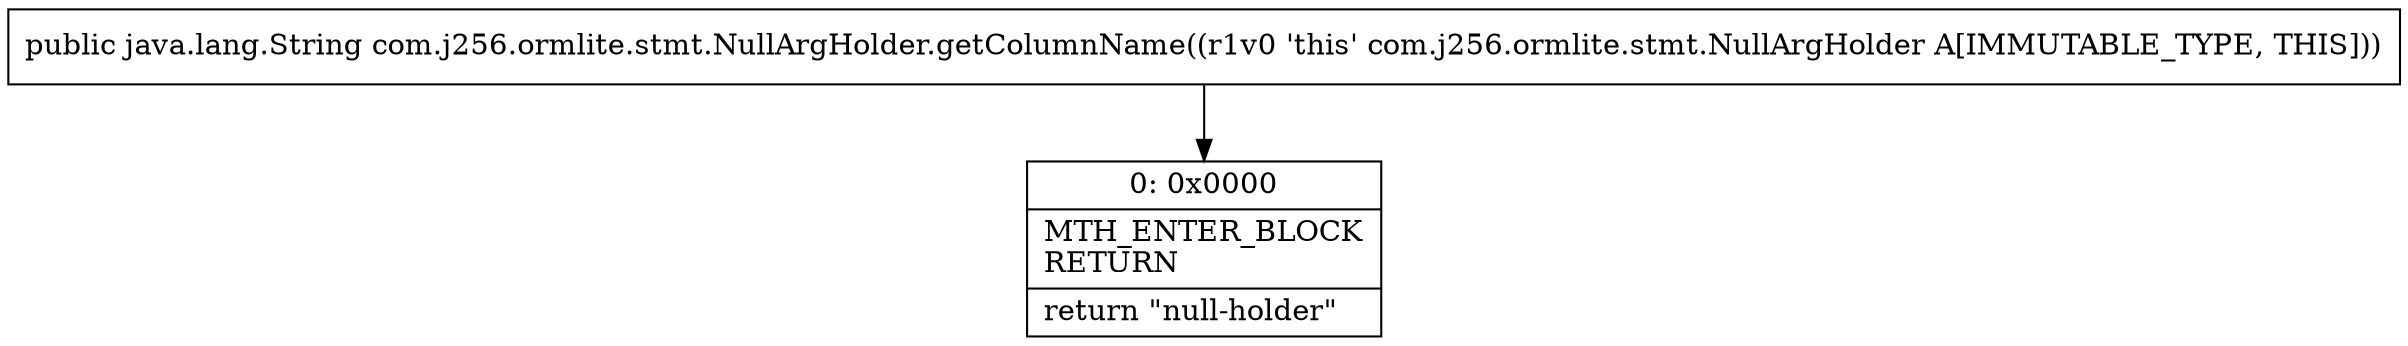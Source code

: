 digraph "CFG forcom.j256.ormlite.stmt.NullArgHolder.getColumnName()Ljava\/lang\/String;" {
Node_0 [shape=record,label="{0\:\ 0x0000|MTH_ENTER_BLOCK\lRETURN\l|return \"null\-holder\"\l}"];
MethodNode[shape=record,label="{public java.lang.String com.j256.ormlite.stmt.NullArgHolder.getColumnName((r1v0 'this' com.j256.ormlite.stmt.NullArgHolder A[IMMUTABLE_TYPE, THIS])) }"];
MethodNode -> Node_0;
}

